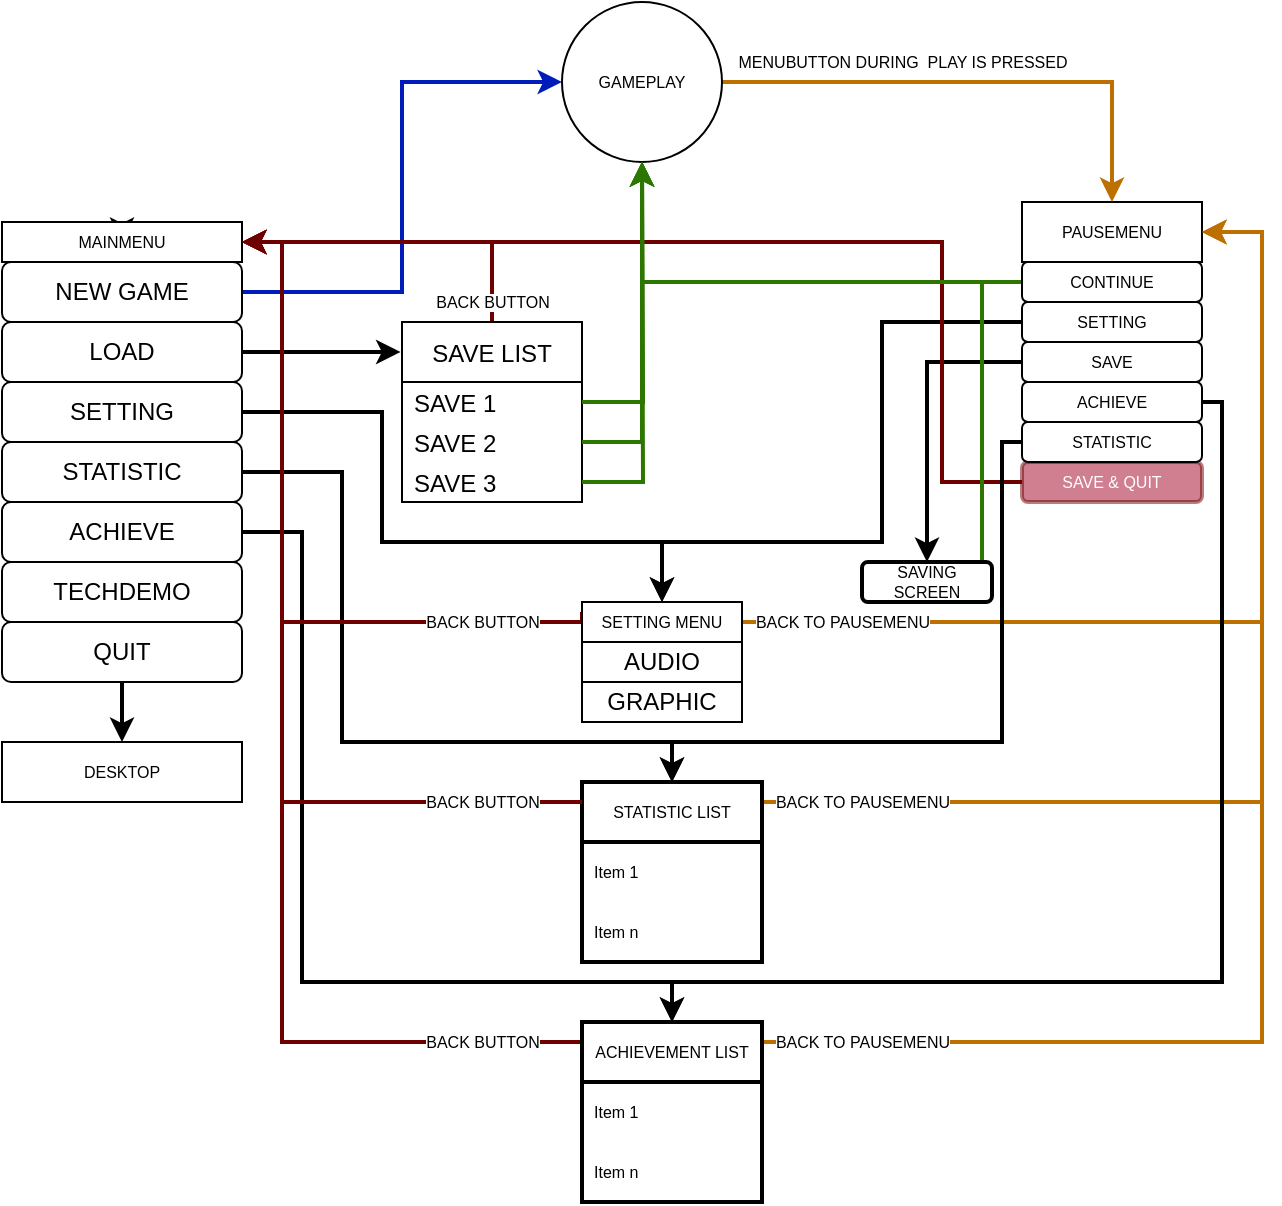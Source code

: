 <mxfile version="20.5.1" type="github">
  <diagram id="prtHgNgQTEPvFCAcTncT" name="Page-1">
    <mxGraphModel dx="1146" dy="655" grid="1" gridSize="10" guides="1" tooltips="1" connect="1" arrows="1" fold="1" page="1" pageScale="1" pageWidth="827" pageHeight="1169" math="0" shadow="0">
      <root>
        <mxCell id="0" />
        <mxCell id="1" parent="0" />
        <mxCell id="apJZovQpeUdkxuOFmRe_-32" style="edgeStyle=orthogonalEdgeStyle;rounded=0;jumpSize=9;orthogonalLoop=1;jettySize=auto;html=1;entryX=0;entryY=0.5;entryDx=0;entryDy=0;strokeColor=#001DBC;strokeWidth=2;fontSize=8;fontColor=#000000;fillColor=#0050ef;" edge="1" parent="1" source="apJZovQpeUdkxuOFmRe_-3" target="apJZovQpeUdkxuOFmRe_-30">
          <mxGeometry relative="1" as="geometry" />
        </mxCell>
        <mxCell id="apJZovQpeUdkxuOFmRe_-3" value="NEW GAME" style="rounded=1;whiteSpace=wrap;html=1;" vertex="1" parent="1">
          <mxGeometry x="40" y="170" width="120" height="30" as="geometry" />
        </mxCell>
        <mxCell id="apJZovQpeUdkxuOFmRe_-48" style="edgeStyle=orthogonalEdgeStyle;rounded=0;jumpSize=9;orthogonalLoop=1;jettySize=auto;html=1;exitX=1;exitY=0.5;exitDx=0;exitDy=0;entryX=-0.008;entryY=0.166;entryDx=0;entryDy=0;entryPerimeter=0;strokeColor=default;strokeWidth=2;fontSize=8;fontColor=#000000;" edge="1" parent="1" source="apJZovQpeUdkxuOFmRe_-4" target="apJZovQpeUdkxuOFmRe_-10">
          <mxGeometry relative="1" as="geometry" />
        </mxCell>
        <mxCell id="apJZovQpeUdkxuOFmRe_-4" value="LOAD" style="rounded=1;whiteSpace=wrap;html=1;" vertex="1" parent="1">
          <mxGeometry x="40" y="200" width="120" height="30" as="geometry" />
        </mxCell>
        <mxCell id="apJZovQpeUdkxuOFmRe_-18" style="edgeStyle=orthogonalEdgeStyle;rounded=0;orthogonalLoop=1;jettySize=auto;html=1;entryX=0.125;entryY=0.257;entryDx=0;entryDy=0;entryPerimeter=0;fontColor=#000000;" edge="1" parent="1" source="apJZovQpeUdkxuOFmRe_-17" target="apJZovQpeUdkxuOFmRe_-16">
          <mxGeometry relative="1" as="geometry" />
        </mxCell>
        <mxCell id="apJZovQpeUdkxuOFmRe_-42" style="edgeStyle=orthogonalEdgeStyle;rounded=0;jumpSize=9;orthogonalLoop=1;jettySize=auto;html=1;entryX=0.5;entryY=0;entryDx=0;entryDy=0;strokeColor=default;strokeWidth=2;fontSize=8;fontColor=#000000;" edge="1" parent="1" source="apJZovQpeUdkxuOFmRe_-5" target="apJZovQpeUdkxuOFmRe_-21">
          <mxGeometry relative="1" as="geometry">
            <Array as="points">
              <mxPoint x="230" y="245" />
              <mxPoint x="230" y="310" />
              <mxPoint x="370" y="310" />
            </Array>
          </mxGeometry>
        </mxCell>
        <mxCell id="apJZovQpeUdkxuOFmRe_-5" value="SETTING" style="rounded=1;whiteSpace=wrap;html=1;" vertex="1" parent="1">
          <mxGeometry x="40" y="230" width="120" height="30" as="geometry" />
        </mxCell>
        <mxCell id="apJZovQpeUdkxuOFmRe_-68" style="edgeStyle=orthogonalEdgeStyle;rounded=0;jumpSize=9;orthogonalLoop=1;jettySize=auto;html=1;exitX=1;exitY=0.5;exitDx=0;exitDy=0;entryX=0.5;entryY=0;entryDx=0;entryDy=0;strokeColor=default;strokeWidth=2;fontSize=8;fontColor=#000000;" edge="1" parent="1" source="apJZovQpeUdkxuOFmRe_-6" target="apJZovQpeUdkxuOFmRe_-60">
          <mxGeometry relative="1" as="geometry">
            <Array as="points">
              <mxPoint x="210" y="275" />
              <mxPoint x="210" y="410" />
              <mxPoint x="375" y="410" />
            </Array>
          </mxGeometry>
        </mxCell>
        <mxCell id="apJZovQpeUdkxuOFmRe_-6" value="STATISTIC" style="rounded=1;whiteSpace=wrap;html=1;" vertex="1" parent="1">
          <mxGeometry x="40" y="260" width="120" height="30" as="geometry" />
        </mxCell>
        <mxCell id="apJZovQpeUdkxuOFmRe_-79" style="edgeStyle=orthogonalEdgeStyle;rounded=0;jumpSize=9;orthogonalLoop=1;jettySize=auto;html=1;exitX=1;exitY=0.5;exitDx=0;exitDy=0;entryX=0.5;entryY=0;entryDx=0;entryDy=0;strokeColor=default;strokeWidth=2;fontSize=8;fontColor=#000000;" edge="1" parent="1" source="apJZovQpeUdkxuOFmRe_-7" target="apJZovQpeUdkxuOFmRe_-74">
          <mxGeometry relative="1" as="geometry">
            <Array as="points">
              <mxPoint x="190" y="305" />
              <mxPoint x="190" y="530" />
              <mxPoint x="375" y="530" />
            </Array>
          </mxGeometry>
        </mxCell>
        <mxCell id="apJZovQpeUdkxuOFmRe_-7" value="ACHIEVE" style="rounded=1;whiteSpace=wrap;html=1;" vertex="1" parent="1">
          <mxGeometry x="40" y="290" width="120" height="30" as="geometry" />
        </mxCell>
        <mxCell id="apJZovQpeUdkxuOFmRe_-26" style="edgeStyle=orthogonalEdgeStyle;rounded=0;jumpSize=9;orthogonalLoop=1;jettySize=auto;html=1;strokeColor=default;strokeWidth=2;fontSize=8;fontColor=#000000;entryX=0.5;entryY=0;entryDx=0;entryDy=0;" edge="1" parent="1" source="apJZovQpeUdkxuOFmRe_-8" target="apJZovQpeUdkxuOFmRe_-27">
          <mxGeometry relative="1" as="geometry">
            <mxPoint x="10" y="530" as="targetPoint" />
          </mxGeometry>
        </mxCell>
        <mxCell id="apJZovQpeUdkxuOFmRe_-8" value="QUIT" style="rounded=1;whiteSpace=wrap;html=1;" vertex="1" parent="1">
          <mxGeometry x="40" y="350" width="120" height="30" as="geometry" />
        </mxCell>
        <mxCell id="apJZovQpeUdkxuOFmRe_-49" value="BACK BUTTON" style="edgeStyle=orthogonalEdgeStyle;rounded=0;jumpSize=9;orthogonalLoop=1;jettySize=auto;html=1;entryX=1;entryY=0.5;entryDx=0;entryDy=0;strokeColor=#6F0000;strokeWidth=2;fontSize=8;fontColor=#000000;fillColor=#a20025;" edge="1" parent="1" source="apJZovQpeUdkxuOFmRe_-10" target="apJZovQpeUdkxuOFmRe_-24">
          <mxGeometry x="-0.879" relative="1" as="geometry">
            <Array as="points">
              <mxPoint x="285" y="160" />
            </Array>
            <mxPoint as="offset" />
          </mxGeometry>
        </mxCell>
        <mxCell id="apJZovQpeUdkxuOFmRe_-10" value="SAVE LIST" style="swimlane;fontStyle=0;childLayout=stackLayout;horizontal=1;startSize=30;horizontalStack=0;resizeParent=1;resizeParentMax=0;resizeLast=0;collapsible=1;marginBottom=0;labelBackgroundColor=default;labelBorderColor=none;gradientColor=none;strokeColor=default;" vertex="1" parent="1">
          <mxGeometry x="240" y="200" width="90" height="90" as="geometry">
            <mxRectangle x="440" y="170" width="70" height="30" as="alternateBounds" />
          </mxGeometry>
        </mxCell>
        <mxCell id="apJZovQpeUdkxuOFmRe_-11" value="SAVE 1" style="text;strokeColor=none;fillColor=none;align=left;verticalAlign=middle;spacingLeft=4;spacingRight=4;overflow=hidden;points=[[0,0.5],[1,0.5]];portConstraint=eastwest;rotatable=0;" vertex="1" parent="apJZovQpeUdkxuOFmRe_-10">
          <mxGeometry y="30" width="90" height="20" as="geometry" />
        </mxCell>
        <mxCell id="apJZovQpeUdkxuOFmRe_-12" value="SAVE 2" style="text;strokeColor=none;fillColor=none;align=left;verticalAlign=middle;spacingLeft=4;spacingRight=4;overflow=hidden;points=[[0,0.5],[1,0.5]];portConstraint=eastwest;rotatable=0;labelBackgroundColor=none;labelBorderColor=none;" vertex="1" parent="apJZovQpeUdkxuOFmRe_-10">
          <mxGeometry y="50" width="90" height="20" as="geometry" />
        </mxCell>
        <mxCell id="apJZovQpeUdkxuOFmRe_-13" value="SAVE 3" style="text;strokeColor=none;fillColor=none;align=left;verticalAlign=middle;spacingLeft=4;spacingRight=4;overflow=hidden;points=[[0,0.5],[1,0.5]];portConstraint=eastwest;rotatable=0;labelBorderColor=none;" vertex="1" parent="apJZovQpeUdkxuOFmRe_-10">
          <mxGeometry y="70" width="90" height="20" as="geometry" />
        </mxCell>
        <mxCell id="apJZovQpeUdkxuOFmRe_-16" value="AUDIO" style="rounded=0;whiteSpace=wrap;html=1;labelBackgroundColor=default;labelBorderColor=none;strokeColor=default;fontColor=#000000;gradientColor=none;" vertex="1" parent="1">
          <mxGeometry x="330" y="360" width="80" height="20" as="geometry" />
        </mxCell>
        <mxCell id="apJZovQpeUdkxuOFmRe_-17" value="GRAPHIC" style="rounded=0;whiteSpace=wrap;html=1;labelBackgroundColor=default;labelBorderColor=none;strokeColor=default;fontColor=#000000;gradientColor=none;" vertex="1" parent="1">
          <mxGeometry x="330" y="380" width="80" height="20" as="geometry" />
        </mxCell>
        <mxCell id="apJZovQpeUdkxuOFmRe_-22" value="BACK BUTTON" style="edgeStyle=orthogonalEdgeStyle;orthogonalLoop=1;jettySize=auto;html=1;exitX=0;exitY=0.25;exitDx=0;exitDy=0;entryX=1;entryY=0.5;entryDx=0;entryDy=0;fontSize=8;fontColor=#000000;rounded=0;strokeWidth=2;fillColor=#a20025;strokeColor=#6F0000;" edge="1" parent="1" source="apJZovQpeUdkxuOFmRe_-21" target="apJZovQpeUdkxuOFmRe_-24">
          <mxGeometry x="-0.699" relative="1" as="geometry">
            <Array as="points">
              <mxPoint x="330" y="350" />
              <mxPoint x="180" y="350" />
              <mxPoint x="180" y="160" />
            </Array>
            <mxPoint as="offset" />
          </mxGeometry>
        </mxCell>
        <mxCell id="apJZovQpeUdkxuOFmRe_-86" value="BACK TO PAUSEMENU" style="edgeStyle=orthogonalEdgeStyle;rounded=0;jumpSize=9;orthogonalLoop=1;jettySize=auto;html=1;entryX=1;entryY=0.5;entryDx=0;entryDy=0;strokeColor=#BD7000;strokeWidth=2;fontSize=8;fontColor=#000000;fillColor=#f0a30a;" edge="1" parent="1" source="apJZovQpeUdkxuOFmRe_-21" target="apJZovQpeUdkxuOFmRe_-28">
          <mxGeometry x="-0.794" relative="1" as="geometry">
            <Array as="points">
              <mxPoint x="670" y="350" />
              <mxPoint x="670" y="155" />
            </Array>
            <mxPoint as="offset" />
          </mxGeometry>
        </mxCell>
        <mxCell id="apJZovQpeUdkxuOFmRe_-21" value="&lt;p style=&quot;line-height: 1.2; font-size: 8px;&quot;&gt;SETTING MENU&lt;/p&gt;" style="rounded=0;whiteSpace=wrap;html=1;labelBackgroundColor=none;labelBorderColor=none;strokeColor=default;fontColor=#000000;gradientColor=none;spacing=0;" vertex="1" parent="1">
          <mxGeometry x="330" y="340" width="80" height="20" as="geometry" />
        </mxCell>
        <mxCell id="apJZovQpeUdkxuOFmRe_-54" style="edgeStyle=orthogonalEdgeStyle;rounded=0;jumpSize=9;orthogonalLoop=1;jettySize=auto;html=1;exitX=0.5;exitY=0;exitDx=0;exitDy=0;strokeColor=default;strokeWidth=2;fontSize=8;fontColor=#000000;" edge="1" parent="1" source="apJZovQpeUdkxuOFmRe_-24">
          <mxGeometry relative="1" as="geometry">
            <mxPoint x="100" y="160" as="targetPoint" />
          </mxGeometry>
        </mxCell>
        <mxCell id="apJZovQpeUdkxuOFmRe_-24" value="MAINMENU" style="rounded=0;whiteSpace=wrap;html=1;labelBackgroundColor=none;labelBorderColor=none;strokeColor=default;fontSize=8;fontColor=#000000;gradientColor=none;" vertex="1" parent="1">
          <mxGeometry x="40" y="150" width="120" height="20" as="geometry" />
        </mxCell>
        <mxCell id="apJZovQpeUdkxuOFmRe_-27" value="DESKTOP" style="rounded=0;whiteSpace=wrap;html=1;labelBackgroundColor=none;labelBorderColor=none;strokeColor=default;fontSize=8;fontColor=#000000;gradientColor=none;" vertex="1" parent="1">
          <mxGeometry x="40" y="410" width="120" height="30" as="geometry" />
        </mxCell>
        <mxCell id="apJZovQpeUdkxuOFmRe_-28" value="PAUSEMENU" style="rounded=0;whiteSpace=wrap;html=1;labelBackgroundColor=none;labelBorderColor=none;strokeColor=default;fontSize=8;fontColor=#000000;gradientColor=none;" vertex="1" parent="1">
          <mxGeometry x="550" y="140" width="90" height="30" as="geometry" />
        </mxCell>
        <mxCell id="apJZovQpeUdkxuOFmRe_-33" value="MENUBUTTON DURING&amp;nbsp; PLAY IS PRESSED" style="edgeStyle=orthogonalEdgeStyle;rounded=0;jumpSize=9;orthogonalLoop=1;jettySize=auto;html=1;exitX=1;exitY=0.5;exitDx=0;exitDy=0;entryX=0.5;entryY=0;entryDx=0;entryDy=0;strokeColor=#BD7000;strokeWidth=2;fontSize=8;fontColor=#000000;fillColor=#f0a30a;" edge="1" parent="1" source="apJZovQpeUdkxuOFmRe_-30" target="apJZovQpeUdkxuOFmRe_-28">
          <mxGeometry x="-0.294" y="10" relative="1" as="geometry">
            <mxPoint as="offset" />
          </mxGeometry>
        </mxCell>
        <mxCell id="apJZovQpeUdkxuOFmRe_-30" value="GAMEPLAY" style="ellipse;whiteSpace=wrap;html=1;aspect=fixed;labelBackgroundColor=none;labelBorderColor=none;strokeColor=default;fontSize=8;fontColor=#000000;gradientColor=none;" vertex="1" parent="1">
          <mxGeometry x="320" y="40" width="80" height="80" as="geometry" />
        </mxCell>
        <mxCell id="apJZovQpeUdkxuOFmRe_-44" style="edgeStyle=orthogonalEdgeStyle;rounded=0;jumpSize=9;orthogonalLoop=1;jettySize=auto;html=1;exitX=0;exitY=0.5;exitDx=0;exitDy=0;strokeColor=#2D7600;strokeWidth=2;fontSize=8;fontColor=#000000;fillColor=#60a917;" edge="1" parent="1" source="apJZovQpeUdkxuOFmRe_-34" target="apJZovQpeUdkxuOFmRe_-30">
          <mxGeometry relative="1" as="geometry" />
        </mxCell>
        <mxCell id="apJZovQpeUdkxuOFmRe_-34" value="CONTINUE" style="rounded=1;whiteSpace=wrap;html=1;labelBackgroundColor=none;labelBorderColor=none;strokeColor=default;fontSize=8;fontColor=#000000;gradientColor=none;" vertex="1" parent="1">
          <mxGeometry x="550" y="170" width="90" height="20" as="geometry" />
        </mxCell>
        <mxCell id="apJZovQpeUdkxuOFmRe_-43" style="edgeStyle=orthogonalEdgeStyle;rounded=0;jumpSize=9;orthogonalLoop=1;jettySize=auto;html=1;exitX=0;exitY=0.5;exitDx=0;exitDy=0;entryX=0.5;entryY=0;entryDx=0;entryDy=0;strokeColor=default;strokeWidth=2;fontSize=8;fontColor=#000000;" edge="1" parent="1" source="apJZovQpeUdkxuOFmRe_-35" target="apJZovQpeUdkxuOFmRe_-21">
          <mxGeometry relative="1" as="geometry">
            <Array as="points">
              <mxPoint x="480" y="200" />
              <mxPoint x="480" y="310" />
              <mxPoint x="370" y="310" />
            </Array>
          </mxGeometry>
        </mxCell>
        <mxCell id="apJZovQpeUdkxuOFmRe_-35" value="SETTING" style="rounded=1;whiteSpace=wrap;html=1;labelBackgroundColor=none;labelBorderColor=none;strokeColor=default;fontSize=8;fontColor=#000000;gradientColor=none;" vertex="1" parent="1">
          <mxGeometry x="550" y="190" width="90" height="20" as="geometry" />
        </mxCell>
        <mxCell id="apJZovQpeUdkxuOFmRe_-46" style="edgeStyle=orthogonalEdgeStyle;rounded=0;jumpSize=9;orthogonalLoop=1;jettySize=auto;html=1;strokeColor=default;strokeWidth=2;fontSize=8;fontColor=#000000;" edge="1" parent="1" source="apJZovQpeUdkxuOFmRe_-36" target="apJZovQpeUdkxuOFmRe_-45">
          <mxGeometry relative="1" as="geometry" />
        </mxCell>
        <mxCell id="apJZovQpeUdkxuOFmRe_-36" value="SAVE" style="rounded=1;whiteSpace=wrap;html=1;labelBackgroundColor=none;labelBorderColor=none;strokeColor=default;fontSize=8;fontColor=#000000;gradientColor=none;" vertex="1" parent="1">
          <mxGeometry x="550" y="210" width="90" height="20" as="geometry" />
        </mxCell>
        <mxCell id="apJZovQpeUdkxuOFmRe_-38" style="edgeStyle=orthogonalEdgeStyle;rounded=0;jumpSize=9;orthogonalLoop=1;jettySize=auto;html=1;entryX=1;entryY=0.5;entryDx=0;entryDy=0;strokeColor=#6F0000;strokeWidth=2;fontSize=8;fontColor=#000000;fillColor=#a20025;" edge="1" parent="1" source="apJZovQpeUdkxuOFmRe_-37" target="apJZovQpeUdkxuOFmRe_-24">
          <mxGeometry relative="1" as="geometry">
            <Array as="points">
              <mxPoint x="510" y="280" />
              <mxPoint x="510" y="160" />
            </Array>
          </mxGeometry>
        </mxCell>
        <mxCell id="apJZovQpeUdkxuOFmRe_-37" value="SAVE &amp;amp; QUIT" style="rounded=1;whiteSpace=wrap;html=1;labelBackgroundColor=none;labelBorderColor=none;strokeColor=#6F0000;fontSize=8;fontColor=#ffffff;fillColor=#a20025;opacity=50;strokeWidth=2;" vertex="1" parent="1">
          <mxGeometry x="550" y="270" width="90" height="20" as="geometry" />
        </mxCell>
        <mxCell id="apJZovQpeUdkxuOFmRe_-57" style="edgeStyle=orthogonalEdgeStyle;rounded=0;jumpSize=9;orthogonalLoop=1;jettySize=auto;html=1;entryX=0.5;entryY=1;entryDx=0;entryDy=0;strokeColor=#2D7600;strokeWidth=2;fontSize=8;fontColor=#000000;fillColor=#60a917;" edge="1" parent="1" source="apJZovQpeUdkxuOFmRe_-45" target="apJZovQpeUdkxuOFmRe_-30">
          <mxGeometry relative="1" as="geometry">
            <Array as="points">
              <mxPoint x="530" y="180" />
              <mxPoint x="360" y="180" />
            </Array>
          </mxGeometry>
        </mxCell>
        <mxCell id="apJZovQpeUdkxuOFmRe_-45" value="SAVING SCREEN" style="rounded=1;whiteSpace=wrap;html=1;labelBackgroundColor=none;labelBorderColor=none;strokeColor=default;fontSize=8;fontColor=#000000;gradientColor=none;strokeWidth=2;" vertex="1" parent="1">
          <mxGeometry x="470" y="320" width="65" height="20" as="geometry" />
        </mxCell>
        <mxCell id="apJZovQpeUdkxuOFmRe_-59" style="edgeStyle=orthogonalEdgeStyle;rounded=0;jumpSize=9;orthogonalLoop=1;jettySize=auto;html=1;strokeColor=#2D7600;strokeWidth=2;fontSize=8;fontColor=#000000;fillColor=#60a917;" edge="1" parent="1" source="apJZovQpeUdkxuOFmRe_-11">
          <mxGeometry relative="1" as="geometry">
            <mxPoint x="360" y="120" as="targetPoint" />
          </mxGeometry>
        </mxCell>
        <mxCell id="apJZovQpeUdkxuOFmRe_-88" value="BACK TO PAUSEMENU" style="edgeStyle=orthogonalEdgeStyle;rounded=0;jumpSize=9;orthogonalLoop=1;jettySize=auto;html=1;exitX=1;exitY=0.25;exitDx=0;exitDy=0;entryX=1;entryY=0.5;entryDx=0;entryDy=0;strokeColor=#BD7000;strokeWidth=2;fontSize=8;fontColor=#000000;fillColor=#f0a30a;" edge="1" parent="1" source="apJZovQpeUdkxuOFmRe_-60" target="apJZovQpeUdkxuOFmRe_-28">
          <mxGeometry x="-0.783" relative="1" as="geometry">
            <Array as="points">
              <mxPoint x="420" y="440" />
              <mxPoint x="670" y="440" />
              <mxPoint x="670" y="155" />
            </Array>
            <mxPoint as="offset" />
          </mxGeometry>
        </mxCell>
        <mxCell id="apJZovQpeUdkxuOFmRe_-60" value="STATISTIC LIST" style="swimlane;fontStyle=0;childLayout=stackLayout;horizontal=1;startSize=30;horizontalStack=0;resizeParent=1;resizeParentMax=0;resizeLast=0;collapsible=1;marginBottom=0;labelBackgroundColor=none;labelBorderColor=none;strokeColor=default;strokeWidth=2;fontSize=8;fontColor=#000000;gradientColor=none;html=0;" vertex="1" parent="1">
          <mxGeometry x="330" y="430" width="90" height="90" as="geometry" />
        </mxCell>
        <mxCell id="apJZovQpeUdkxuOFmRe_-61" value="Item 1" style="text;strokeColor=none;fillColor=none;align=left;verticalAlign=middle;spacingLeft=4;spacingRight=4;overflow=hidden;points=[[0,0.5],[1,0.5]];portConstraint=eastwest;rotatable=0;labelBackgroundColor=none;labelBorderColor=none;strokeWidth=2;fontSize=8;fontColor=#000000;html=0;" vertex="1" parent="apJZovQpeUdkxuOFmRe_-60">
          <mxGeometry y="30" width="90" height="30" as="geometry" />
        </mxCell>
        <mxCell id="apJZovQpeUdkxuOFmRe_-65" value="Item n" style="text;strokeColor=none;fillColor=none;align=left;verticalAlign=middle;spacingLeft=4;spacingRight=4;overflow=hidden;points=[[0,0.5],[1,0.5]];portConstraint=eastwest;rotatable=0;labelBackgroundColor=none;labelBorderColor=none;strokeWidth=2;fontSize=8;fontColor=#000000;html=0;" vertex="1" parent="apJZovQpeUdkxuOFmRe_-60">
          <mxGeometry y="60" width="90" height="30" as="geometry" />
        </mxCell>
        <mxCell id="apJZovQpeUdkxuOFmRe_-67" value="BACK BUTTON" style="edgeStyle=orthogonalEdgeStyle;rounded=0;jumpSize=9;orthogonalLoop=1;jettySize=auto;html=1;strokeColor=#6F0000;strokeWidth=2;fontSize=8;fontColor=#000000;fillColor=#a20025;" edge="1" parent="1" target="apJZovQpeUdkxuOFmRe_-24">
          <mxGeometry x="-0.778" relative="1" as="geometry">
            <mxPoint x="330" y="440" as="sourcePoint" />
            <Array as="points">
              <mxPoint x="180" y="440" />
              <mxPoint x="180" y="160" />
            </Array>
            <mxPoint as="offset" />
          </mxGeometry>
        </mxCell>
        <mxCell id="apJZovQpeUdkxuOFmRe_-81" style="edgeStyle=orthogonalEdgeStyle;rounded=0;jumpSize=9;orthogonalLoop=1;jettySize=auto;html=1;entryX=0.5;entryY=0;entryDx=0;entryDy=0;strokeColor=default;strokeWidth=2;fontSize=8;fontColor=#000000;" edge="1" parent="1" source="apJZovQpeUdkxuOFmRe_-69" target="apJZovQpeUdkxuOFmRe_-74">
          <mxGeometry relative="1" as="geometry">
            <Array as="points">
              <mxPoint x="650" y="240" />
              <mxPoint x="650" y="530" />
              <mxPoint x="375" y="530" />
            </Array>
          </mxGeometry>
        </mxCell>
        <mxCell id="apJZovQpeUdkxuOFmRe_-69" value="ACHIEVE" style="rounded=1;whiteSpace=wrap;html=1;labelBackgroundColor=none;labelBorderColor=none;strokeColor=default;fontSize=8;fontColor=#000000;gradientColor=none;" vertex="1" parent="1">
          <mxGeometry x="550" y="230" width="90" height="20" as="geometry" />
        </mxCell>
        <mxCell id="apJZovQpeUdkxuOFmRe_-80" value="BACK BUTTON" style="edgeStyle=orthogonalEdgeStyle;rounded=0;jumpSize=9;orthogonalLoop=1;jettySize=auto;html=1;entryX=1;entryY=0.5;entryDx=0;entryDy=0;strokeColor=#6F0000;strokeWidth=2;fontSize=8;fontColor=#000000;fillColor=#a20025;" edge="1" parent="1" source="apJZovQpeUdkxuOFmRe_-74" target="apJZovQpeUdkxuOFmRe_-24">
          <mxGeometry x="-0.825" relative="1" as="geometry">
            <Array as="points">
              <mxPoint x="180" y="560" />
              <mxPoint x="180" y="160" />
            </Array>
            <mxPoint as="offset" />
          </mxGeometry>
        </mxCell>
        <mxCell id="apJZovQpeUdkxuOFmRe_-85" value="BACK TO PAUSEMENU" style="edgeStyle=orthogonalEdgeStyle;rounded=0;jumpSize=9;orthogonalLoop=1;jettySize=auto;html=1;exitX=1;exitY=0.25;exitDx=0;exitDy=0;entryX=1;entryY=0.5;entryDx=0;entryDy=0;strokeColor=#BD7000;strokeWidth=2;fontSize=8;fontColor=#000000;fillColor=#f0a30a;" edge="1" parent="1" source="apJZovQpeUdkxuOFmRe_-74" target="apJZovQpeUdkxuOFmRe_-28">
          <mxGeometry x="-0.821" relative="1" as="geometry">
            <Array as="points">
              <mxPoint x="420" y="560" />
              <mxPoint x="670" y="560" />
              <mxPoint x="670" y="155" />
            </Array>
            <mxPoint as="offset" />
          </mxGeometry>
        </mxCell>
        <mxCell id="apJZovQpeUdkxuOFmRe_-74" value="ACHIEVEMENT LIST" style="swimlane;fontStyle=0;childLayout=stackLayout;horizontal=1;startSize=30;horizontalStack=0;resizeParent=1;resizeParentMax=0;resizeLast=0;collapsible=1;marginBottom=0;labelBackgroundColor=none;labelBorderColor=none;strokeColor=default;strokeWidth=2;fontSize=8;fontColor=#000000;gradientColor=none;html=0;" vertex="1" parent="1">
          <mxGeometry x="330" y="550" width="90" height="90" as="geometry" />
        </mxCell>
        <mxCell id="apJZovQpeUdkxuOFmRe_-75" value="Item 1" style="text;strokeColor=none;fillColor=none;align=left;verticalAlign=middle;spacingLeft=4;spacingRight=4;overflow=hidden;points=[[0,0.5],[1,0.5]];portConstraint=eastwest;rotatable=0;labelBackgroundColor=none;labelBorderColor=none;strokeWidth=2;fontSize=8;fontColor=#000000;html=0;" vertex="1" parent="apJZovQpeUdkxuOFmRe_-74">
          <mxGeometry y="30" width="90" height="30" as="geometry" />
        </mxCell>
        <mxCell id="apJZovQpeUdkxuOFmRe_-76" value="Item n" style="text;strokeColor=none;fillColor=none;align=left;verticalAlign=middle;spacingLeft=4;spacingRight=4;overflow=hidden;points=[[0,0.5],[1,0.5]];portConstraint=eastwest;rotatable=0;labelBackgroundColor=none;labelBorderColor=none;strokeWidth=2;fontSize=8;fontColor=#000000;html=0;" vertex="1" parent="apJZovQpeUdkxuOFmRe_-74">
          <mxGeometry y="60" width="90" height="30" as="geometry" />
        </mxCell>
        <mxCell id="apJZovQpeUdkxuOFmRe_-82" style="edgeStyle=orthogonalEdgeStyle;rounded=0;jumpSize=9;orthogonalLoop=1;jettySize=auto;html=1;entryX=0.5;entryY=1;entryDx=0;entryDy=0;strokeColor=#2D7600;strokeWidth=2;fontSize=8;fontColor=#000000;fillColor=#60a917;" edge="1" parent="1" source="apJZovQpeUdkxuOFmRe_-12" target="apJZovQpeUdkxuOFmRe_-30">
          <mxGeometry relative="1" as="geometry" />
        </mxCell>
        <mxCell id="apJZovQpeUdkxuOFmRe_-84" style="edgeStyle=orthogonalEdgeStyle;rounded=0;jumpSize=9;orthogonalLoop=1;jettySize=auto;html=1;exitX=1;exitY=0.5;exitDx=0;exitDy=0;strokeColor=#2D7600;strokeWidth=2;fontSize=8;fontColor=#000000;fillColor=#60a917;" edge="1" parent="1" source="apJZovQpeUdkxuOFmRe_-13">
          <mxGeometry relative="1" as="geometry">
            <mxPoint x="360" y="120" as="targetPoint" />
          </mxGeometry>
        </mxCell>
        <mxCell id="apJZovQpeUdkxuOFmRe_-91" style="edgeStyle=orthogonalEdgeStyle;rounded=0;jumpSize=9;orthogonalLoop=1;jettySize=auto;html=1;entryX=0.5;entryY=0;entryDx=0;entryDy=0;strokeColor=default;strokeWidth=2;fontSize=8;fontColor=#000000;" edge="1" parent="1" source="apJZovQpeUdkxuOFmRe_-87" target="apJZovQpeUdkxuOFmRe_-60">
          <mxGeometry relative="1" as="geometry">
            <Array as="points">
              <mxPoint x="540" y="260" />
              <mxPoint x="540" y="410" />
              <mxPoint x="375" y="410" />
            </Array>
          </mxGeometry>
        </mxCell>
        <mxCell id="apJZovQpeUdkxuOFmRe_-87" value="STATISTIC" style="rounded=1;whiteSpace=wrap;html=1;labelBackgroundColor=none;labelBorderColor=none;strokeColor=default;fontSize=8;fontColor=#000000;gradientColor=none;" vertex="1" parent="1">
          <mxGeometry x="550" y="250" width="90" height="20" as="geometry" />
        </mxCell>
        <mxCell id="apJZovQpeUdkxuOFmRe_-93" value="TECHDEMO" style="rounded=1;whiteSpace=wrap;html=1;" vertex="1" parent="1">
          <mxGeometry x="40" y="320" width="120" height="30" as="geometry" />
        </mxCell>
      </root>
    </mxGraphModel>
  </diagram>
</mxfile>
